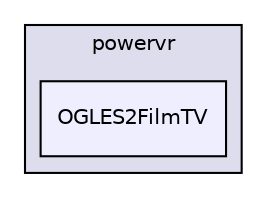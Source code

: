 digraph "PVR/SDK_3.4/Examples/Advanced/FilmTV/OGLES2/Build/Android/src/com/powervr/OGLES2FilmTV" {
  compound=true
  node [ fontsize="10", fontname="Helvetica"];
  edge [ labelfontsize="10", labelfontname="Helvetica"];
  subgraph clusterdir_51201d1f84024c82accbe25ba99b8a6a {
    graph [ bgcolor="#ddddee", pencolor="black", label="powervr" fontname="Helvetica", fontsize="10", URL="dir_51201d1f84024c82accbe25ba99b8a6a.html"]
  dir_0b170396052b0dae01f69ef075a35a33 [shape=box, label="OGLES2FilmTV", style="filled", fillcolor="#eeeeff", pencolor="black", URL="dir_0b170396052b0dae01f69ef075a35a33.html"];
  }
}
